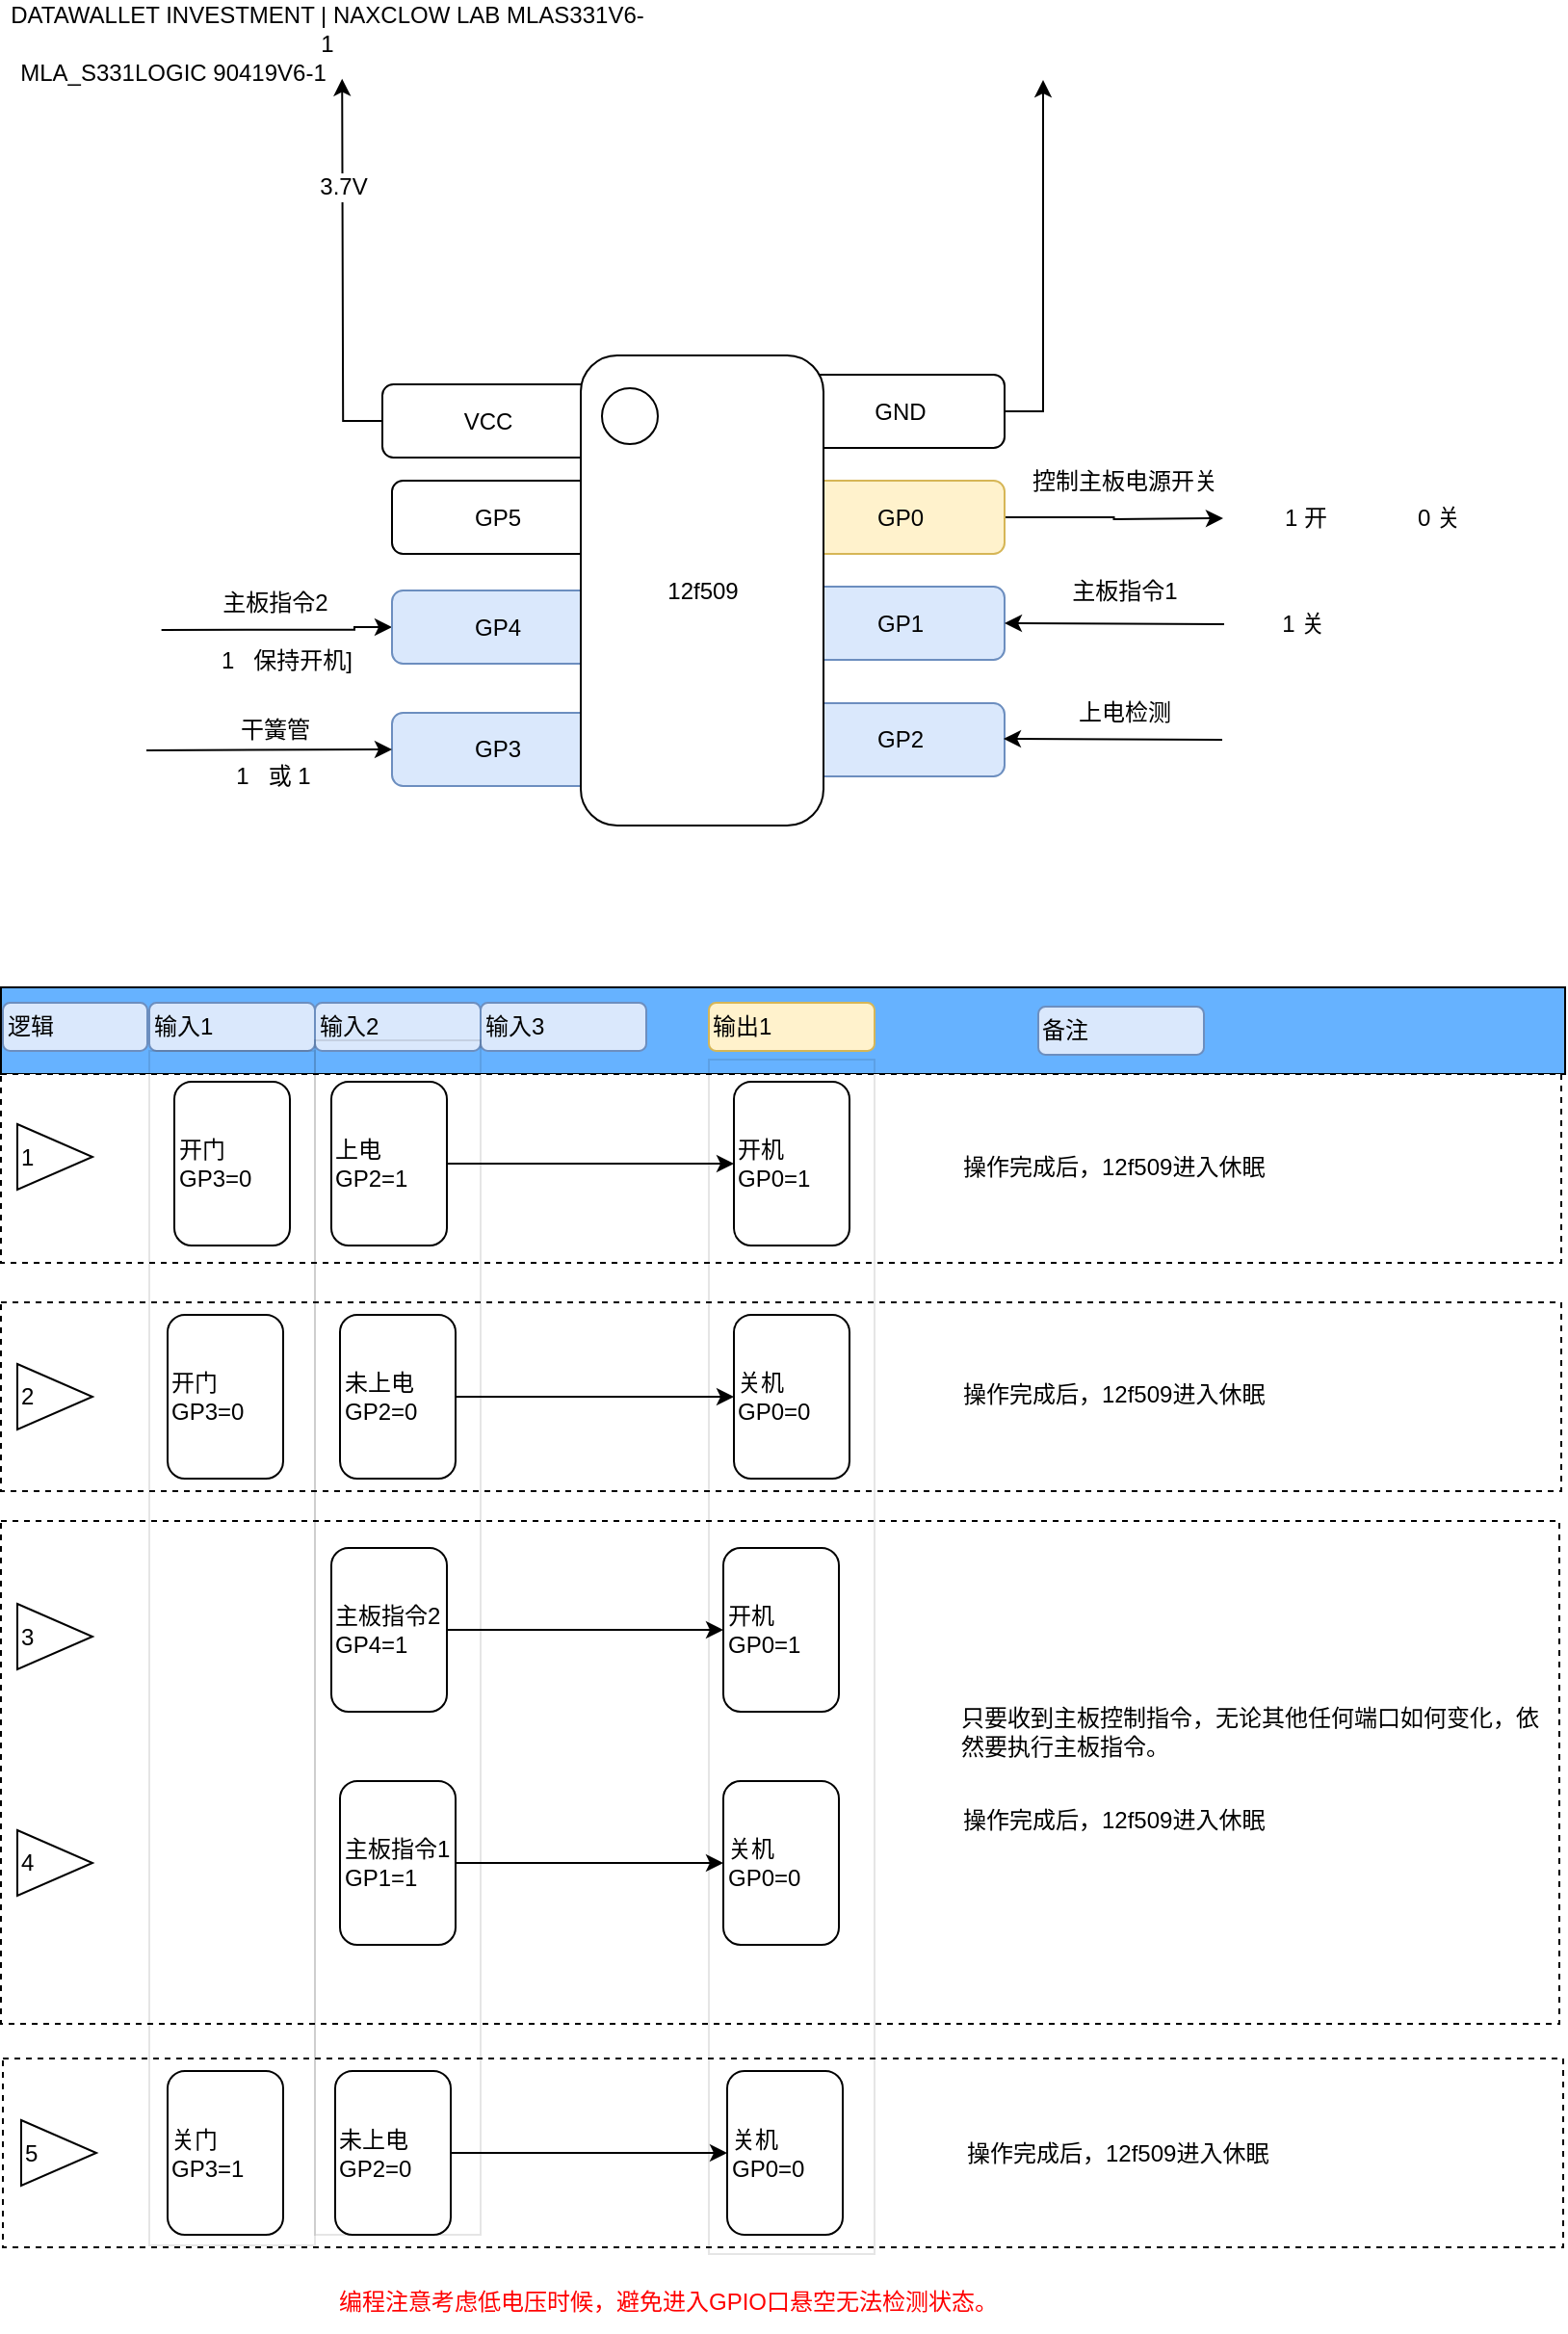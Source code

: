 <mxfile version="10.6.3" type="github"><diagram id="Xo4zGjJ7ZcX44FIeGbox" name="Page-1"><mxGraphModel dx="2170" dy="1278" grid="0" gridSize="10" guides="1" tooltips="1" connect="1" arrows="1" fold="1" page="1" pageScale="1" pageWidth="827" pageHeight="1388" background="#ffffff" math="0" shadow="0"><root><mxCell id="0"/><mxCell id="1" parent="0"/><mxCell id="wzxUXVamWLsgUI1HVRW6-111" value="" style="rounded=0;whiteSpace=wrap;html=1;strokeColor=#000000;fontColor=#000000;align=left;fillColor=#66B2FF;" vertex="1" parent="1"><mxGeometry x="3.5" y="538.5" width="812" height="45" as="geometry"/></mxCell><mxCell id="wzxUXVamWLsgUI1HVRW6-102" value="" style="rounded=0;whiteSpace=wrap;html=1;dashed=1;align=left;" vertex="1" parent="1"><mxGeometry x="4.5" y="1094.5" width="810" height="98" as="geometry"/></mxCell><mxCell id="wzxUXVamWLsgUI1HVRW6-101" value="" style="rounded=0;whiteSpace=wrap;html=1;dashed=1;align=left;" vertex="1" parent="1"><mxGeometry x="3.5" y="702" width="810" height="98" as="geometry"/></mxCell><mxCell id="wzxUXVamWLsgUI1HVRW6-100" value="" style="rounded=0;whiteSpace=wrap;html=1;dashed=1;align=left;" vertex="1" parent="1"><mxGeometry x="3.5" y="583.5" width="810" height="98" as="geometry"/></mxCell><mxCell id="wzxUXVamWLsgUI1HVRW6-99" value="" style="rounded=0;whiteSpace=wrap;html=1;align=left;dashed=1;" vertex="1" parent="1"><mxGeometry x="3.5" y="815.5" width="809" height="261" as="geometry"/></mxCell><mxCell id="wzxUXVamWLsgUI1HVRW6-13" style="edgeStyle=orthogonalEdgeStyle;rounded=0;orthogonalLoop=1;jettySize=auto;html=1;exitX=1;exitY=0.5;exitDx=0;exitDy=0;" edge="1" parent="1" source="wzxUXVamWLsgUI1HVRW6-2"><mxGeometry relative="1" as="geometry"><mxPoint x="544.5" y="67.5" as="targetPoint"/><Array as="points"><mxPoint x="544.5" y="239.5"/><mxPoint x="544.5" y="67.5"/></Array></mxGeometry></mxCell><mxCell id="wzxUXVamWLsgUI1HVRW6-2" value="GND" style="rounded=1;whiteSpace=wrap;html=1;" vertex="1" parent="1"><mxGeometry x="415.5" y="220.5" width="109" height="38" as="geometry"/></mxCell><mxCell id="wzxUXVamWLsgUI1HVRW6-46" style="edgeStyle=orthogonalEdgeStyle;rounded=0;orthogonalLoop=1;jettySize=auto;html=1;exitX=1;exitY=0.5;exitDx=0;exitDy=0;" edge="1" parent="1" source="wzxUXVamWLsgUI1HVRW6-3"><mxGeometry relative="1" as="geometry"><mxPoint x="637.982" y="295" as="targetPoint"/></mxGeometry></mxCell><mxCell id="wzxUXVamWLsgUI1HVRW6-3" value="GP0" style="rounded=1;whiteSpace=wrap;html=1;fillColor=#fff2cc;strokeColor=#d6b656;" vertex="1" parent="1"><mxGeometry x="415.5" y="275.5" width="109" height="38" as="geometry"/></mxCell><mxCell id="wzxUXVamWLsgUI1HVRW6-4" value="GP1" style="rounded=1;whiteSpace=wrap;html=1;fillColor=#dae8fc;strokeColor=#6c8ebf;" vertex="1" parent="1"><mxGeometry x="415.5" y="330.5" width="109" height="38" as="geometry"/></mxCell><mxCell id="wzxUXVamWLsgUI1HVRW6-5" value="GP2&lt;br&gt;" style="rounded=1;whiteSpace=wrap;html=1;fillColor=#dae8fc;strokeColor=#6c8ebf;" vertex="1" parent="1"><mxGeometry x="415.5" y="391" width="109" height="38" as="geometry"/></mxCell><mxCell id="wzxUXVamWLsgUI1HVRW6-6" value="GP3&lt;br&gt;" style="rounded=1;whiteSpace=wrap;html=1;fillColor=#dae8fc;strokeColor=#6c8ebf;" vertex="1" parent="1"><mxGeometry x="206.5" y="396" width="109" height="38" as="geometry"/></mxCell><mxCell id="wzxUXVamWLsgUI1HVRW6-58" style="edgeStyle=orthogonalEdgeStyle;rounded=0;orthogonalLoop=1;jettySize=auto;html=1;exitX=0;exitY=0.5;exitDx=0;exitDy=0;endArrow=none;endFill=0;startArrow=classic;startFill=1;entryX=-0.024;entryY=1.32;entryDx=0;entryDy=0;entryPerimeter=0;" edge="1" parent="1" source="wzxUXVamWLsgUI1HVRW6-7" target="wzxUXVamWLsgUI1HVRW6-59"><mxGeometry relative="1" as="geometry"><mxPoint x="109.649" y="352" as="targetPoint"/><Array as="points"><mxPoint x="187" y="351.5"/><mxPoint x="187" y="352.5"/></Array></mxGeometry></mxCell><mxCell id="wzxUXVamWLsgUI1HVRW6-7" value="GP4&lt;br&gt;" style="rounded=1;whiteSpace=wrap;html=1;fillColor=#dae8fc;strokeColor=#6c8ebf;" vertex="1" parent="1"><mxGeometry x="206.5" y="332.5" width="109" height="38" as="geometry"/></mxCell><mxCell id="wzxUXVamWLsgUI1HVRW6-8" value="GP5&lt;br&gt;" style="rounded=1;whiteSpace=wrap;html=1;" vertex="1" parent="1"><mxGeometry x="206.5" y="275.5" width="109" height="38" as="geometry"/></mxCell><mxCell id="wzxUXVamWLsgUI1HVRW6-12" style="edgeStyle=orthogonalEdgeStyle;rounded=0;orthogonalLoop=1;jettySize=auto;html=1;exitX=0;exitY=0.5;exitDx=0;exitDy=0;" edge="1" parent="1" source="wzxUXVamWLsgUI1HVRW6-9"><mxGeometry relative="1" as="geometry"><mxPoint x="180.601" y="66.836" as="targetPoint"/></mxGeometry></mxCell><mxCell id="wzxUXVamWLsgUI1HVRW6-15" value="3.7V" style="text;html=1;resizable=0;points=[];align=center;verticalAlign=middle;labelBackgroundColor=#ffffff;" vertex="1" connectable="0" parent="wzxUXVamWLsgUI1HVRW6-12"><mxGeometry x="0.432" relative="1" as="geometry"><mxPoint as="offset"/></mxGeometry></mxCell><mxCell id="wzxUXVamWLsgUI1HVRW6-9" value="VCC&lt;br&gt;" style="rounded=1;whiteSpace=wrap;html=1;" vertex="1" parent="1"><mxGeometry x="201.5" y="225.5" width="109" height="38" as="geometry"/></mxCell><mxCell id="wzxUXVamWLsgUI1HVRW6-1" value="12f509" style="rounded=1;whiteSpace=wrap;html=1;" vertex="1" parent="1"><mxGeometry x="304.5" y="210.5" width="126" height="244" as="geometry"/></mxCell><mxCell id="wzxUXVamWLsgUI1HVRW6-10" value="" style="ellipse;whiteSpace=wrap;html=1;aspect=fixed;" vertex="1" parent="1"><mxGeometry x="315.5" y="227.5" width="29" height="29" as="geometry"/></mxCell><mxCell id="wzxUXVamWLsgUI1HVRW6-47" value="控制主板电源开关" style="text;html=1;strokeColor=none;fillColor=none;align=center;verticalAlign=middle;whiteSpace=wrap;rounded=0;" vertex="1" parent="1"><mxGeometry x="530.5" y="267" width="112" height="17" as="geometry"/></mxCell><mxCell id="wzxUXVamWLsgUI1HVRW6-48" value="1 开" style="text;html=1;strokeColor=none;fillColor=none;align=center;verticalAlign=middle;whiteSpace=wrap;rounded=0;" vertex="1" parent="1"><mxGeometry x="660.5" y="285" width="40" height="20" as="geometry"/></mxCell><mxCell id="wzxUXVamWLsgUI1HVRW6-49" value="0 关" style="text;html=1;strokeColor=none;fillColor=none;align=center;verticalAlign=middle;whiteSpace=wrap;rounded=0;" vertex="1" parent="1"><mxGeometry x="729.5" y="285" width="40" height="20" as="geometry"/></mxCell><mxCell id="wzxUXVamWLsgUI1HVRW6-51" value="" style="endArrow=none;startArrow=classic;html=1;exitX=1;exitY=0.5;exitDx=0;exitDy=0;endFill=0;" edge="1" parent="1" source="wzxUXVamWLsgUI1HVRW6-4"><mxGeometry width="50" height="50" relative="1" as="geometry"><mxPoint x="540.5" y="374" as="sourcePoint"/><mxPoint x="638.5" y="350" as="targetPoint"/></mxGeometry></mxCell><mxCell id="wzxUXVamWLsgUI1HVRW6-53" value="主板指令1" style="text;html=1;strokeColor=none;fillColor=none;align=center;verticalAlign=middle;whiteSpace=wrap;rounded=0;" vertex="1" parent="1"><mxGeometry x="530.5" y="324" width="112" height="17" as="geometry"/></mxCell><mxCell id="wzxUXVamWLsgUI1HVRW6-54" value="1 关&amp;nbsp; &amp;nbsp; &amp;nbsp; &amp;nbsp;&amp;nbsp;" style="text;html=1;strokeColor=none;fillColor=none;align=center;verticalAlign=middle;whiteSpace=wrap;rounded=0;" vertex="1" parent="1"><mxGeometry x="637.5" y="340" width="110" height="20" as="geometry"/></mxCell><mxCell id="wzxUXVamWLsgUI1HVRW6-59" value="主板指令2" style="text;html=1;strokeColor=none;fillColor=none;align=center;verticalAlign=middle;whiteSpace=wrap;rounded=0;" vertex="1" parent="1"><mxGeometry x="89.5" y="330.5" width="112" height="17" as="geometry"/></mxCell><mxCell id="wzxUXVamWLsgUI1HVRW6-60" value="1&amp;nbsp; &amp;nbsp;保持开机]" style="text;html=1;strokeColor=none;fillColor=none;align=center;verticalAlign=middle;whiteSpace=wrap;rounded=0;" vertex="1" parent="1"><mxGeometry x="96.5" y="358.5" width="110" height="20" as="geometry"/></mxCell><mxCell id="wzxUXVamWLsgUI1HVRW6-61" value="输入1" style="rounded=1;whiteSpace=wrap;html=1;align=left;fillColor=#dae8fc;strokeColor=#6c8ebf;" vertex="1" parent="1"><mxGeometry x="80.5" y="546.5" width="86" height="25" as="geometry"/></mxCell><mxCell id="wzxUXVamWLsgUI1HVRW6-62" value="输入2" style="rounded=1;whiteSpace=wrap;html=1;align=left;fillColor=#dae8fc;strokeColor=#6c8ebf;" vertex="1" parent="1"><mxGeometry x="166.5" y="546.5" width="86" height="25" as="geometry"/></mxCell><mxCell id="wzxUXVamWLsgUI1HVRW6-63" value="输入3" style="rounded=1;whiteSpace=wrap;html=1;align=left;fillColor=#dae8fc;strokeColor=#6c8ebf;" vertex="1" parent="1"><mxGeometry x="252.5" y="546.5" width="86" height="25" as="geometry"/></mxCell><mxCell id="wzxUXVamWLsgUI1HVRW6-64" value="" style="endArrow=classic;html=1;entryX=0;entryY=0.5;entryDx=0;entryDy=0;" edge="1" parent="1" target="wzxUXVamWLsgUI1HVRW6-6"><mxGeometry width="50" height="50" relative="1" as="geometry"><mxPoint x="79" y="415.5" as="sourcePoint"/><mxPoint x="129" y="396.5" as="targetPoint"/></mxGeometry></mxCell><mxCell id="wzxUXVamWLsgUI1HVRW6-65" value="干簧管" style="text;html=1;strokeColor=none;fillColor=none;align=center;verticalAlign=middle;whiteSpace=wrap;rounded=0;" vertex="1" parent="1"><mxGeometry x="89.5" y="396" width="112" height="17" as="geometry"/></mxCell><mxCell id="wzxUXVamWLsgUI1HVRW6-66" value="1&amp;nbsp; &amp;nbsp;或 1" style="text;html=1;strokeColor=none;fillColor=none;align=center;verticalAlign=middle;whiteSpace=wrap;rounded=0;" vertex="1" parent="1"><mxGeometry x="89.5" y="419" width="110" height="20" as="geometry"/></mxCell><mxCell id="wzxUXVamWLsgUI1HVRW6-67" value="开门&lt;br&gt;GP3=0&lt;br&gt;" style="rounded=1;whiteSpace=wrap;html=1;align=left;" vertex="1" parent="1"><mxGeometry x="93.5" y="587.5" width="60" height="85" as="geometry"/></mxCell><mxCell id="wzxUXVamWLsgUI1HVRW6-83" style="edgeStyle=orthogonalEdgeStyle;rounded=0;orthogonalLoop=1;jettySize=auto;html=1;exitX=1;exitY=0.5;exitDx=0;exitDy=0;entryX=0;entryY=0.5;entryDx=0;entryDy=0;startArrow=none;startFill=0;endArrow=classic;endFill=1;" edge="1" parent="1" source="wzxUXVamWLsgUI1HVRW6-68" target="wzxUXVamWLsgUI1HVRW6-72"><mxGeometry relative="1" as="geometry"/></mxCell><mxCell id="wzxUXVamWLsgUI1HVRW6-68" value="上电GP2=1&lt;br&gt;" style="rounded=1;whiteSpace=wrap;html=1;align=left;" vertex="1" parent="1"><mxGeometry x="175" y="587.5" width="60" height="85" as="geometry"/></mxCell><mxCell id="wzxUXVamWLsgUI1HVRW6-69" value="" style="endArrow=none;startArrow=classic;html=1;exitX=1;exitY=0.5;exitDx=0;exitDy=0;endFill=0;" edge="1" parent="1"><mxGeometry width="50" height="50" relative="1" as="geometry"><mxPoint x="524" y="409.5" as="sourcePoint"/><mxPoint x="637.5" y="410" as="targetPoint"/></mxGeometry></mxCell><mxCell id="wzxUXVamWLsgUI1HVRW6-70" value="上电检测" style="text;html=1;strokeColor=none;fillColor=none;align=center;verticalAlign=middle;whiteSpace=wrap;rounded=0;" vertex="1" parent="1"><mxGeometry x="530.5" y="387.5" width="112" height="17" as="geometry"/></mxCell><mxCell id="wzxUXVamWLsgUI1HVRW6-72" value="开机&lt;br&gt;GP0=1&lt;br&gt;" style="rounded=1;whiteSpace=wrap;html=1;align=left;" vertex="1" parent="1"><mxGeometry x="384" y="587.5" width="60" height="85" as="geometry"/></mxCell><mxCell id="wzxUXVamWLsgUI1HVRW6-73" value="输出1" style="rounded=1;whiteSpace=wrap;html=1;align=left;fillColor=#fff2cc;strokeColor=#d6b656;" vertex="1" parent="1"><mxGeometry x="371" y="546.5" width="86" height="25" as="geometry"/></mxCell><mxCell id="wzxUXVamWLsgUI1HVRW6-74" value="开门&lt;br&gt;GP3=0&lt;br&gt;" style="rounded=1;whiteSpace=wrap;html=1;align=left;" vertex="1" parent="1"><mxGeometry x="90" y="708.5" width="60" height="85" as="geometry"/></mxCell><mxCell id="wzxUXVamWLsgUI1HVRW6-84" style="edgeStyle=orthogonalEdgeStyle;rounded=0;orthogonalLoop=1;jettySize=auto;html=1;exitX=1;exitY=0.5;exitDx=0;exitDy=0;entryX=0;entryY=0.5;entryDx=0;entryDy=0;startArrow=none;startFill=0;endArrow=classic;endFill=1;" edge="1" parent="1" source="wzxUXVamWLsgUI1HVRW6-75" target="wzxUXVamWLsgUI1HVRW6-76"><mxGeometry relative="1" as="geometry"/></mxCell><mxCell id="wzxUXVamWLsgUI1HVRW6-75" value="未上电&lt;br&gt;GP2=0&lt;br&gt;" style="rounded=1;whiteSpace=wrap;html=1;align=left;" vertex="1" parent="1"><mxGeometry x="179.5" y="708.5" width="60" height="85" as="geometry"/></mxCell><mxCell id="wzxUXVamWLsgUI1HVRW6-76" value="关机&lt;br&gt;GP0=0&lt;br&gt;" style="rounded=1;whiteSpace=wrap;html=1;align=left;" vertex="1" parent="1"><mxGeometry x="384" y="708.5" width="60" height="85" as="geometry"/></mxCell><mxCell id="wzxUXVamWLsgUI1HVRW6-85" style="edgeStyle=orthogonalEdgeStyle;rounded=0;orthogonalLoop=1;jettySize=auto;html=1;exitX=1;exitY=0.5;exitDx=0;exitDy=0;entryX=0;entryY=0.5;entryDx=0;entryDy=0;startArrow=none;startFill=0;endArrow=classic;endFill=1;" edge="1" parent="1" source="wzxUXVamWLsgUI1HVRW6-79" target="wzxUXVamWLsgUI1HVRW6-80"><mxGeometry relative="1" as="geometry"/></mxCell><mxCell id="wzxUXVamWLsgUI1HVRW6-79" value="主板指令2&lt;br&gt;GP4=1&lt;br&gt;" style="rounded=1;whiteSpace=wrap;html=1;align=left;" vertex="1" parent="1"><mxGeometry x="175" y="829.5" width="60" height="85" as="geometry"/></mxCell><mxCell id="wzxUXVamWLsgUI1HVRW6-80" value="开机&lt;br&gt;GP0=1&lt;br&gt;" style="rounded=1;whiteSpace=wrap;html=1;align=left;" vertex="1" parent="1"><mxGeometry x="378.5" y="829.5" width="60" height="85" as="geometry"/></mxCell><mxCell id="wzxUXVamWLsgUI1HVRW6-87" style="edgeStyle=orthogonalEdgeStyle;rounded=0;orthogonalLoop=1;jettySize=auto;html=1;exitX=1;exitY=0.5;exitDx=0;exitDy=0;entryX=0;entryY=0.5;entryDx=0;entryDy=0;startArrow=none;startFill=0;endArrow=classic;endFill=1;" edge="1" parent="1" source="wzxUXVamWLsgUI1HVRW6-82" target="wzxUXVamWLsgUI1HVRW6-86"><mxGeometry relative="1" as="geometry"/></mxCell><mxCell id="wzxUXVamWLsgUI1HVRW6-82" value="主板指令1&lt;br&gt;GP1=1&lt;br&gt;" style="rounded=1;whiteSpace=wrap;html=1;align=left;" vertex="1" parent="1"><mxGeometry x="179.5" y="950.5" width="60" height="85" as="geometry"/></mxCell><mxCell id="wzxUXVamWLsgUI1HVRW6-86" value="关机&lt;br&gt;GP0=0&lt;br&gt;" style="rounded=1;whiteSpace=wrap;html=1;align=left;" vertex="1" parent="1"><mxGeometry x="378.5" y="950.5" width="60" height="85" as="geometry"/></mxCell><mxCell id="wzxUXVamWLsgUI1HVRW6-88" value="&lt;div style=&quot;text-align: left&quot;&gt;&lt;span&gt;只要收到主板控制指令，无论其他任何端口如何变化，依然要执行主板指令。&lt;/span&gt;&lt;/div&gt;" style="text;html=1;strokeColor=none;fillColor=none;align=center;verticalAlign=middle;whiteSpace=wrap;rounded=0;" vertex="1" parent="1"><mxGeometry x="500.5" y="884" width="302" height="82" as="geometry"/></mxCell><mxCell id="wzxUXVamWLsgUI1HVRW6-89" value="关门&lt;br&gt;GP3=1&lt;br&gt;" style="rounded=1;whiteSpace=wrap;html=1;align=left;" vertex="1" parent="1"><mxGeometry x="90" y="1101" width="60" height="85" as="geometry"/></mxCell><mxCell id="wzxUXVamWLsgUI1HVRW6-92" style="edgeStyle=orthogonalEdgeStyle;rounded=0;orthogonalLoop=1;jettySize=auto;html=1;exitX=1;exitY=0.5;exitDx=0;exitDy=0;entryX=0;entryY=0.5;entryDx=0;entryDy=0;startArrow=none;startFill=0;endArrow=classic;endFill=1;" edge="1" parent="1" source="wzxUXVamWLsgUI1HVRW6-90" target="wzxUXVamWLsgUI1HVRW6-91"><mxGeometry relative="1" as="geometry"/></mxCell><mxCell id="wzxUXVamWLsgUI1HVRW6-90" value="未上电&lt;br&gt;GP2=0&lt;br&gt;" style="rounded=1;whiteSpace=wrap;html=1;align=left;" vertex="1" parent="1"><mxGeometry x="177" y="1101" width="60" height="85" as="geometry"/></mxCell><mxCell id="wzxUXVamWLsgUI1HVRW6-91" value="关机&lt;br&gt;GP0=0&lt;br&gt;" style="rounded=1;whiteSpace=wrap;html=1;align=left;" vertex="1" parent="1"><mxGeometry x="380.5" y="1101" width="60" height="85" as="geometry"/></mxCell><mxCell id="wzxUXVamWLsgUI1HVRW6-94" value="1" style="triangle;whiteSpace=wrap;html=1;align=left;" vertex="1" parent="1"><mxGeometry x="12" y="609.5" width="39" height="34" as="geometry"/></mxCell><mxCell id="wzxUXVamWLsgUI1HVRW6-95" value="2" style="triangle;whiteSpace=wrap;html=1;align=left;" vertex="1" parent="1"><mxGeometry x="12" y="734" width="39" height="34" as="geometry"/></mxCell><mxCell id="wzxUXVamWLsgUI1HVRW6-96" value="3" style="triangle;whiteSpace=wrap;html=1;align=left;" vertex="1" parent="1"><mxGeometry x="12" y="858.5" width="39" height="34" as="geometry"/></mxCell><mxCell id="wzxUXVamWLsgUI1HVRW6-97" value="4" style="triangle;whiteSpace=wrap;html=1;align=left;" vertex="1" parent="1"><mxGeometry x="12" y="976" width="39" height="34" as="geometry"/></mxCell><mxCell id="wzxUXVamWLsgUI1HVRW6-98" value="5" style="triangle;whiteSpace=wrap;html=1;align=left;" vertex="1" parent="1"><mxGeometry x="14" y="1126.5" width="39" height="34" as="geometry"/></mxCell><mxCell id="wzxUXVamWLsgUI1HVRW6-103" value="&lt;div style=&quot;text-align: left&quot;&gt;&lt;span&gt;操作完成后，12f509进入休眠&lt;/span&gt;&lt;/div&gt;" style="text;html=1;strokeColor=none;fillColor=none;align=left;verticalAlign=middle;whiteSpace=wrap;rounded=0;fontColor=#000000;" vertex="1" parent="1"><mxGeometry x="500.5" y="590.5" width="302" height="82" as="geometry"/></mxCell><mxCell id="wzxUXVamWLsgUI1HVRW6-104" value="&lt;div style=&quot;text-align: left&quot;&gt;&lt;span&gt;操作完成后，12f509进入休眠&lt;/span&gt;&lt;/div&gt;" style="text;html=1;strokeColor=none;fillColor=none;align=left;verticalAlign=middle;whiteSpace=wrap;rounded=0;fontColor=#000000;" vertex="1" parent="1"><mxGeometry x="500.5" y="708.5" width="302" height="82" as="geometry"/></mxCell><mxCell id="wzxUXVamWLsgUI1HVRW6-105" value="&lt;div style=&quot;text-align: left&quot;&gt;&lt;span&gt;操作完成后，12f509进入休眠&lt;/span&gt;&lt;/div&gt;" style="text;html=1;strokeColor=none;fillColor=none;align=left;verticalAlign=middle;whiteSpace=wrap;rounded=0;fontColor=#000000;" vertex="1" parent="1"><mxGeometry x="500.5" y="964.5" width="240" height="12" as="geometry"/></mxCell><mxCell id="wzxUXVamWLsgUI1HVRW6-106" value="&lt;div style=&quot;text-align: left&quot;&gt;&lt;span&gt;操作完成后，12f509进入休眠&lt;/span&gt;&lt;/div&gt;" style="text;html=1;strokeColor=none;fillColor=none;align=left;verticalAlign=middle;whiteSpace=wrap;rounded=0;fontColor=#000000;" vertex="1" parent="1"><mxGeometry x="502.5" y="1137.5" width="240" height="12" as="geometry"/></mxCell><mxCell id="wzxUXVamWLsgUI1HVRW6-112" value="" style="rounded=0;whiteSpace=wrap;html=1;strokeColor=#000000;fontColor=#000000;align=left;fillColor=none;opacity=10;" vertex="1" parent="1"><mxGeometry x="80.5" y="571.5" width="86" height="620" as="geometry"/></mxCell><mxCell id="wzxUXVamWLsgUI1HVRW6-113" value="" style="rounded=0;whiteSpace=wrap;html=1;strokeColor=#000000;fontColor=#000000;align=left;fillColor=none;opacity=10;" vertex="1" parent="1"><mxGeometry x="166.5" y="566" width="86" height="620" as="geometry"/></mxCell><mxCell id="wzxUXVamWLsgUI1HVRW6-114" value="" style="rounded=0;whiteSpace=wrap;html=1;strokeColor=#000000;fontColor=#000000;align=left;fillColor=none;opacity=10;" vertex="1" parent="1"><mxGeometry x="371" y="576" width="86" height="620" as="geometry"/></mxCell><mxCell id="wzxUXVamWLsgUI1HVRW6-115" value="备注" style="rounded=1;whiteSpace=wrap;html=1;align=left;fillColor=#dae8fc;strokeColor=#6c8ebf;" vertex="1" parent="1"><mxGeometry x="542" y="548.5" width="86" height="25" as="geometry"/></mxCell><mxCell id="wzxUXVamWLsgUI1HVRW6-116" value="逻辑" style="rounded=1;whiteSpace=wrap;html=1;align=left;fillColor=#dae8fc;strokeColor=#6c8ebf;" vertex="1" parent="1"><mxGeometry x="4.5" y="546.5" width="75" height="25" as="geometry"/></mxCell><mxCell id="wzxUXVamWLsgUI1HVRW6-117" value="MLA_S331LOGIC 90419V6-1" style="text;html=1;strokeColor=none;fillColor=none;align=center;verticalAlign=middle;whiteSpace=wrap;rounded=0;fontColor=#000000;opacity=10;" vertex="1" parent="1"><mxGeometry x="6" y="52.5" width="174" height="23" as="geometry"/></mxCell><mxCell id="wzxUXVamWLsgUI1HVRW6-118" value="DATAWALLET INVESTMENT | NAXCLOW LAB MLAS331V6-1" style="text;html=1;strokeColor=none;fillColor=none;align=center;verticalAlign=middle;whiteSpace=wrap;rounded=0;fontColor=#000000;opacity=10;" vertex="1" parent="1"><mxGeometry x="5" y="29.5" width="336" height="23" as="geometry"/></mxCell><mxCell id="wzxUXVamWLsgUI1HVRW6-119" value="&lt;div style=&quot;text-align: left&quot;&gt;编程注意考虑低电压时候，避免进入GPIO口悬空无法检测状态。&lt;/div&gt;" style="text;html=1;strokeColor=none;fillColor=none;align=left;verticalAlign=middle;whiteSpace=wrap;rounded=0;fontColor=#FF0000;" vertex="1" parent="1"><mxGeometry x="177" y="1205.5" width="557" height="31" as="geometry"/></mxCell></root></mxGraphModel></diagram></mxfile>